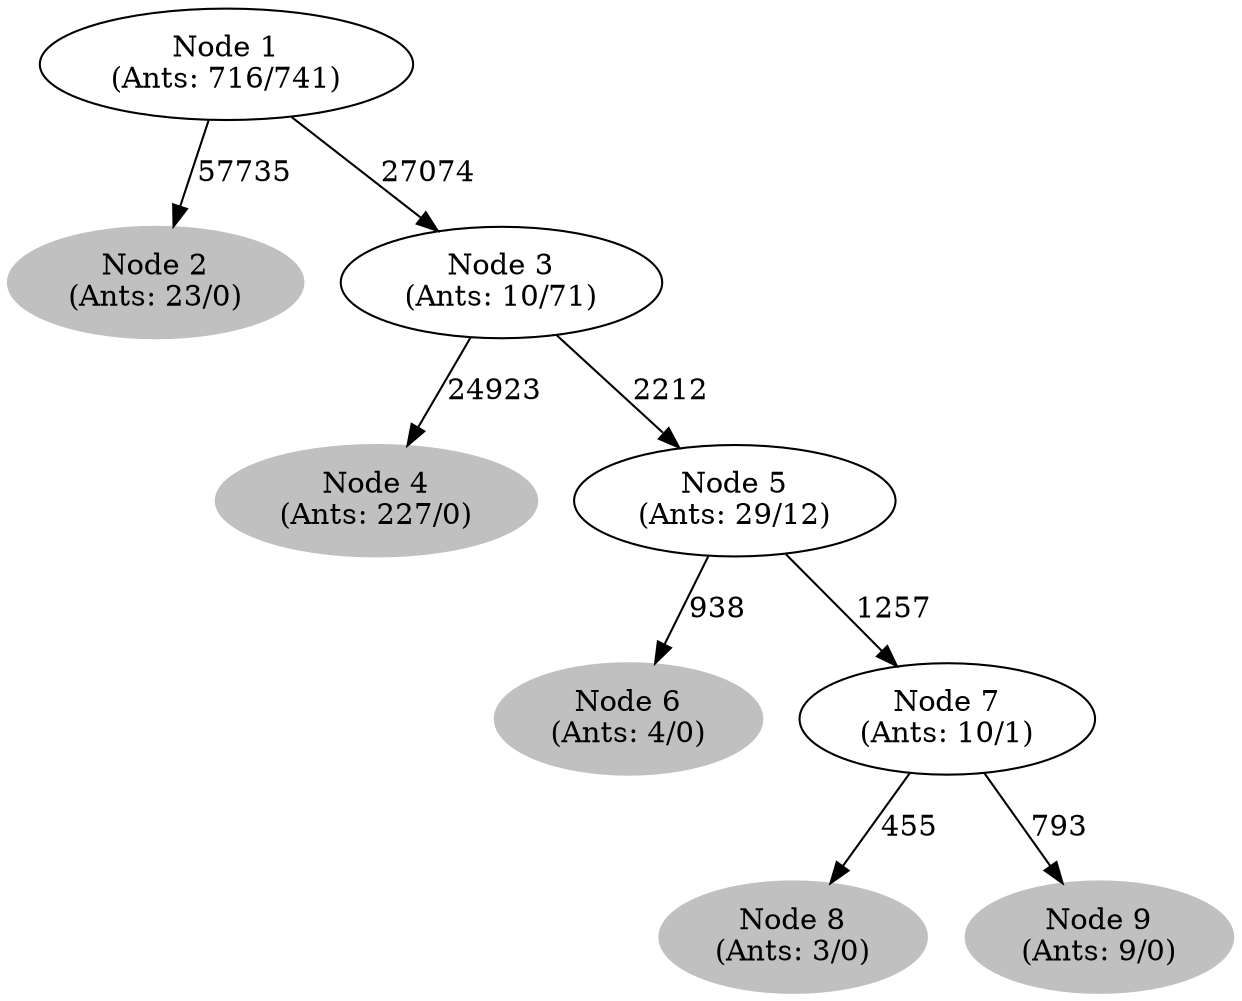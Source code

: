 digraph G {
	
	 "Node 2\n(Ants: 23/0)" [style=filled,color="gray"];
	"Node 1\n(Ants: 716/741)" -> "Node 2\n(Ants: 23/0)" [label=57735];
	 "Node 1\n(Ants: 716/741)" -> "Node 3\n(Ants: 10/71)" [label=27074];
	 "Node 4\n(Ants: 227/0)" [style=filled,color="gray"];
	"Node 3\n(Ants: 10/71)" -> "Node 4\n(Ants: 227/0)" [label=24923];
	 "Node 3\n(Ants: 10/71)" -> "Node 5\n(Ants: 29/12)" [label=2212];
	 "Node 6\n(Ants: 4/0)" [style=filled,color="gray"];
	"Node 5\n(Ants: 29/12)" -> "Node 6\n(Ants: 4/0)" [label=938];
	 "Node 5\n(Ants: 29/12)" -> "Node 7\n(Ants: 10/1)" [label=1257];
	 "Node 8\n(Ants: 3/0)" [style=filled,color="gray"];
	"Node 7\n(Ants: 10/1)" -> "Node 8\n(Ants: 3/0)" [label=455];
	 "Node 9\n(Ants: 9/0)" [style=filled,color="gray"];
	"Node 7\n(Ants: 10/1)" -> "Node 9\n(Ants: 9/0)" [label=793];
	 
}

